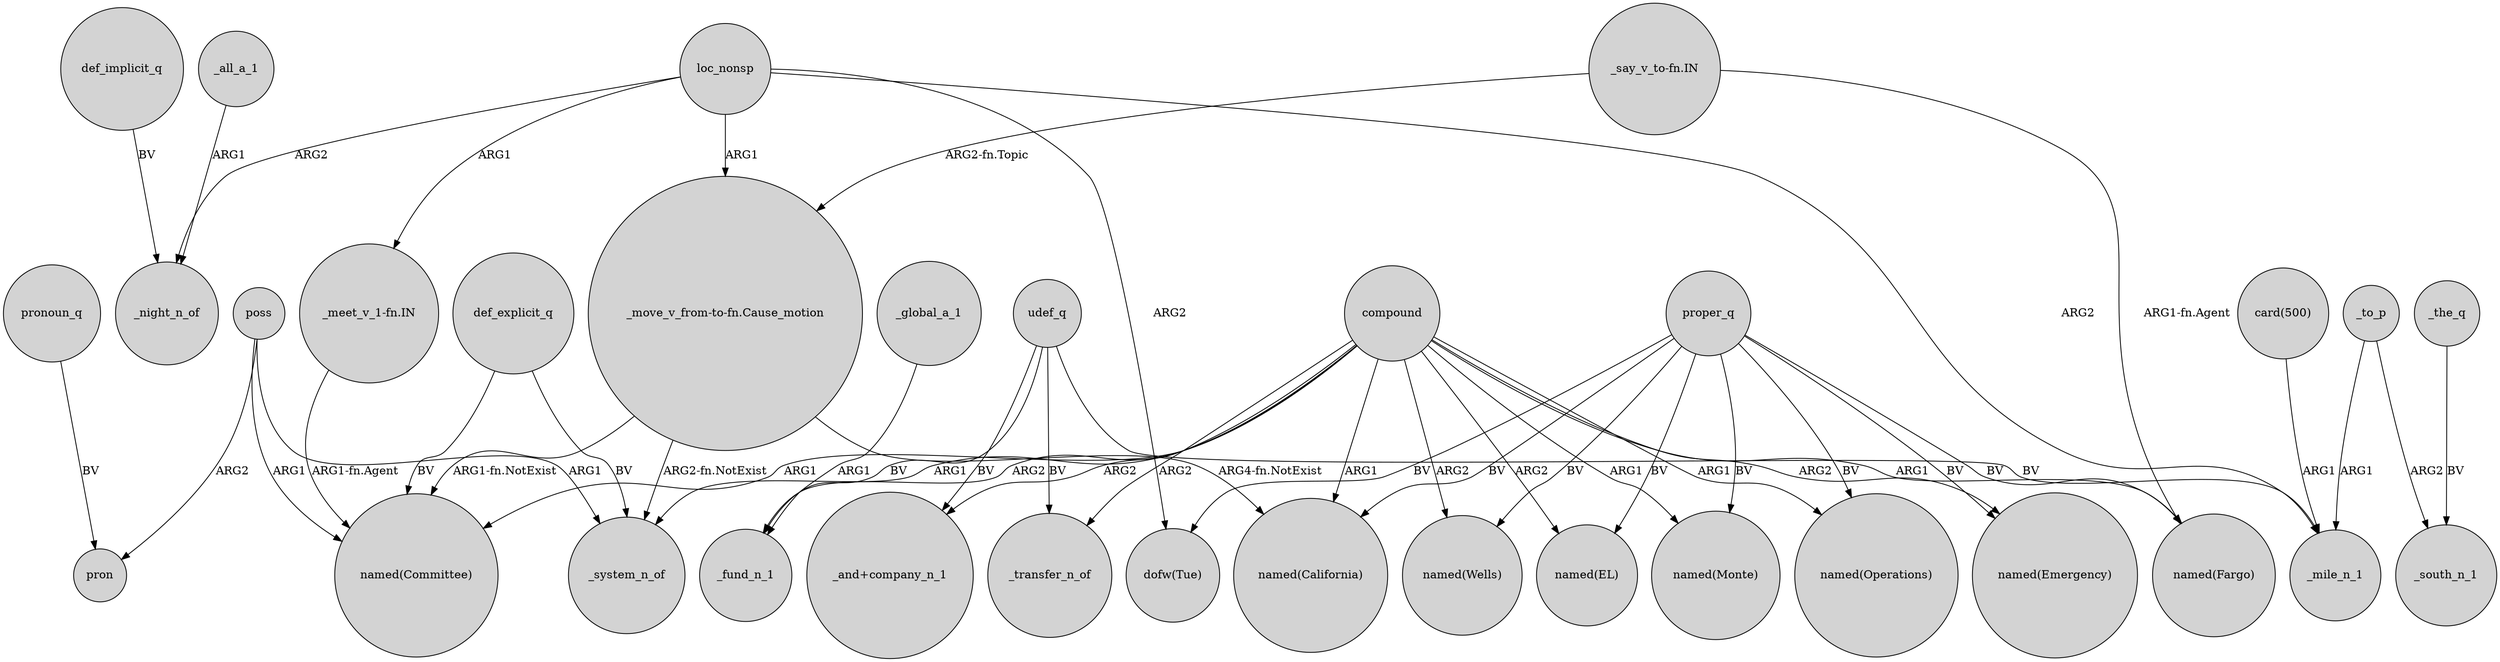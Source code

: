 digraph {
	node [shape=circle style=filled]
	udef_q -> _mile_n_1 [label=BV]
	def_implicit_q -> _night_n_of [label=BV]
	poss -> "named(Committee)" [label=ARG1]
	proper_q -> "named(Fargo)" [label=BV]
	poss -> pron [label=ARG2]
	proper_q -> "named(EL)" [label=BV]
	compound -> _transfer_n_of [label=ARG2]
	proper_q -> "named(Monte)" [label=BV]
	loc_nonsp -> _mile_n_1 [label=ARG2]
	compound -> _system_n_of [label=ARG1]
	compound -> "named(Operations)" [label=ARG1]
	loc_nonsp -> "_move_v_from-to-fn.Cause_motion" [label=ARG1]
	"card(500)" -> _mile_n_1 [label=ARG1]
	_to_p -> _south_n_1 [label=ARG2]
	_the_q -> _south_n_1 [label=BV]
	compound -> "named(Emergency)" [label=ARG2]
	compound -> "named(Fargo)" [label=ARG1]
	"_move_v_from-to-fn.Cause_motion" -> "named(Committee)" [label="ARG1-fn.NotExist"]
	"_say_v_to-fn.IN" -> "_move_v_from-to-fn.Cause_motion" [label="ARG2-fn.Topic"]
	_global_a_1 -> _fund_n_1 [label=ARG1]
	proper_q -> "named(California)" [label=BV]
	poss -> _system_n_of [label=ARG1]
	def_explicit_q -> _system_n_of [label=BV]
	compound -> "named(Monte)" [label=ARG1]
	proper_q -> "named(Operations)" [label=BV]
	proper_q -> "dofw(Tue)" [label=BV]
	compound -> _fund_n_1 [label=ARG2]
	udef_q -> _transfer_n_of [label=BV]
	"_say_v_to-fn.IN" -> "named(Fargo)" [label="ARG1-fn.Agent"]
	proper_q -> "named(Wells)" [label=BV]
	pronoun_q -> pron [label=BV]
	compound -> "named(California)" [label=ARG1]
	"_move_v_from-to-fn.Cause_motion" -> "named(California)" [label="ARG4-fn.NotExist"]
	_to_p -> _mile_n_1 [label=ARG1]
	compound -> "_and+company_n_1" [label=ARG2]
	compound -> "named(Wells)" [label=ARG2]
	_all_a_1 -> _night_n_of [label=ARG1]
	loc_nonsp -> "dofw(Tue)" [label=ARG2]
	udef_q -> _fund_n_1 [label=BV]
	proper_q -> "named(Emergency)" [label=BV]
	compound -> "named(Committee)" [label=ARG1]
	compound -> "named(EL)" [label=ARG2]
	loc_nonsp -> _night_n_of [label=ARG2]
	udef_q -> "_and+company_n_1" [label=BV]
	"_meet_v_1-fn.IN" -> "named(Committee)" [label="ARG1-fn.Agent"]
	loc_nonsp -> "_meet_v_1-fn.IN" [label=ARG1]
	def_explicit_q -> "named(Committee)" [label=BV]
	"_move_v_from-to-fn.Cause_motion" -> _system_n_of [label="ARG2-fn.NotExist"]
}
